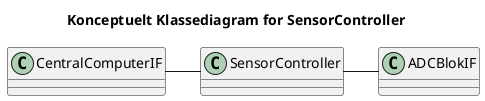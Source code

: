 @startuml
title Konceptuelt Klassediagram for SensorController

class SensorController
class ADCBlokIF
class CentralComputerIF

SensorController - ADCBlokIF
CentralComputerIF - SensorController

@enduml